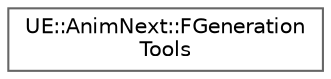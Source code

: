 digraph "Graphical Class Hierarchy"
{
 // INTERACTIVE_SVG=YES
 // LATEX_PDF_SIZE
  bgcolor="transparent";
  edge [fontname=Helvetica,fontsize=10,labelfontname=Helvetica,labelfontsize=10];
  node [fontname=Helvetica,fontsize=10,shape=box,height=0.2,width=0.4];
  rankdir="LR";
  Node0 [id="Node000000",label="UE::AnimNext::FGeneration\lTools",height=0.2,width=0.4,color="grey40", fillcolor="white", style="filled",URL="$d2/d76/classUE_1_1AnimNext_1_1FGenerationTools.html",tooltip=" "];
}
